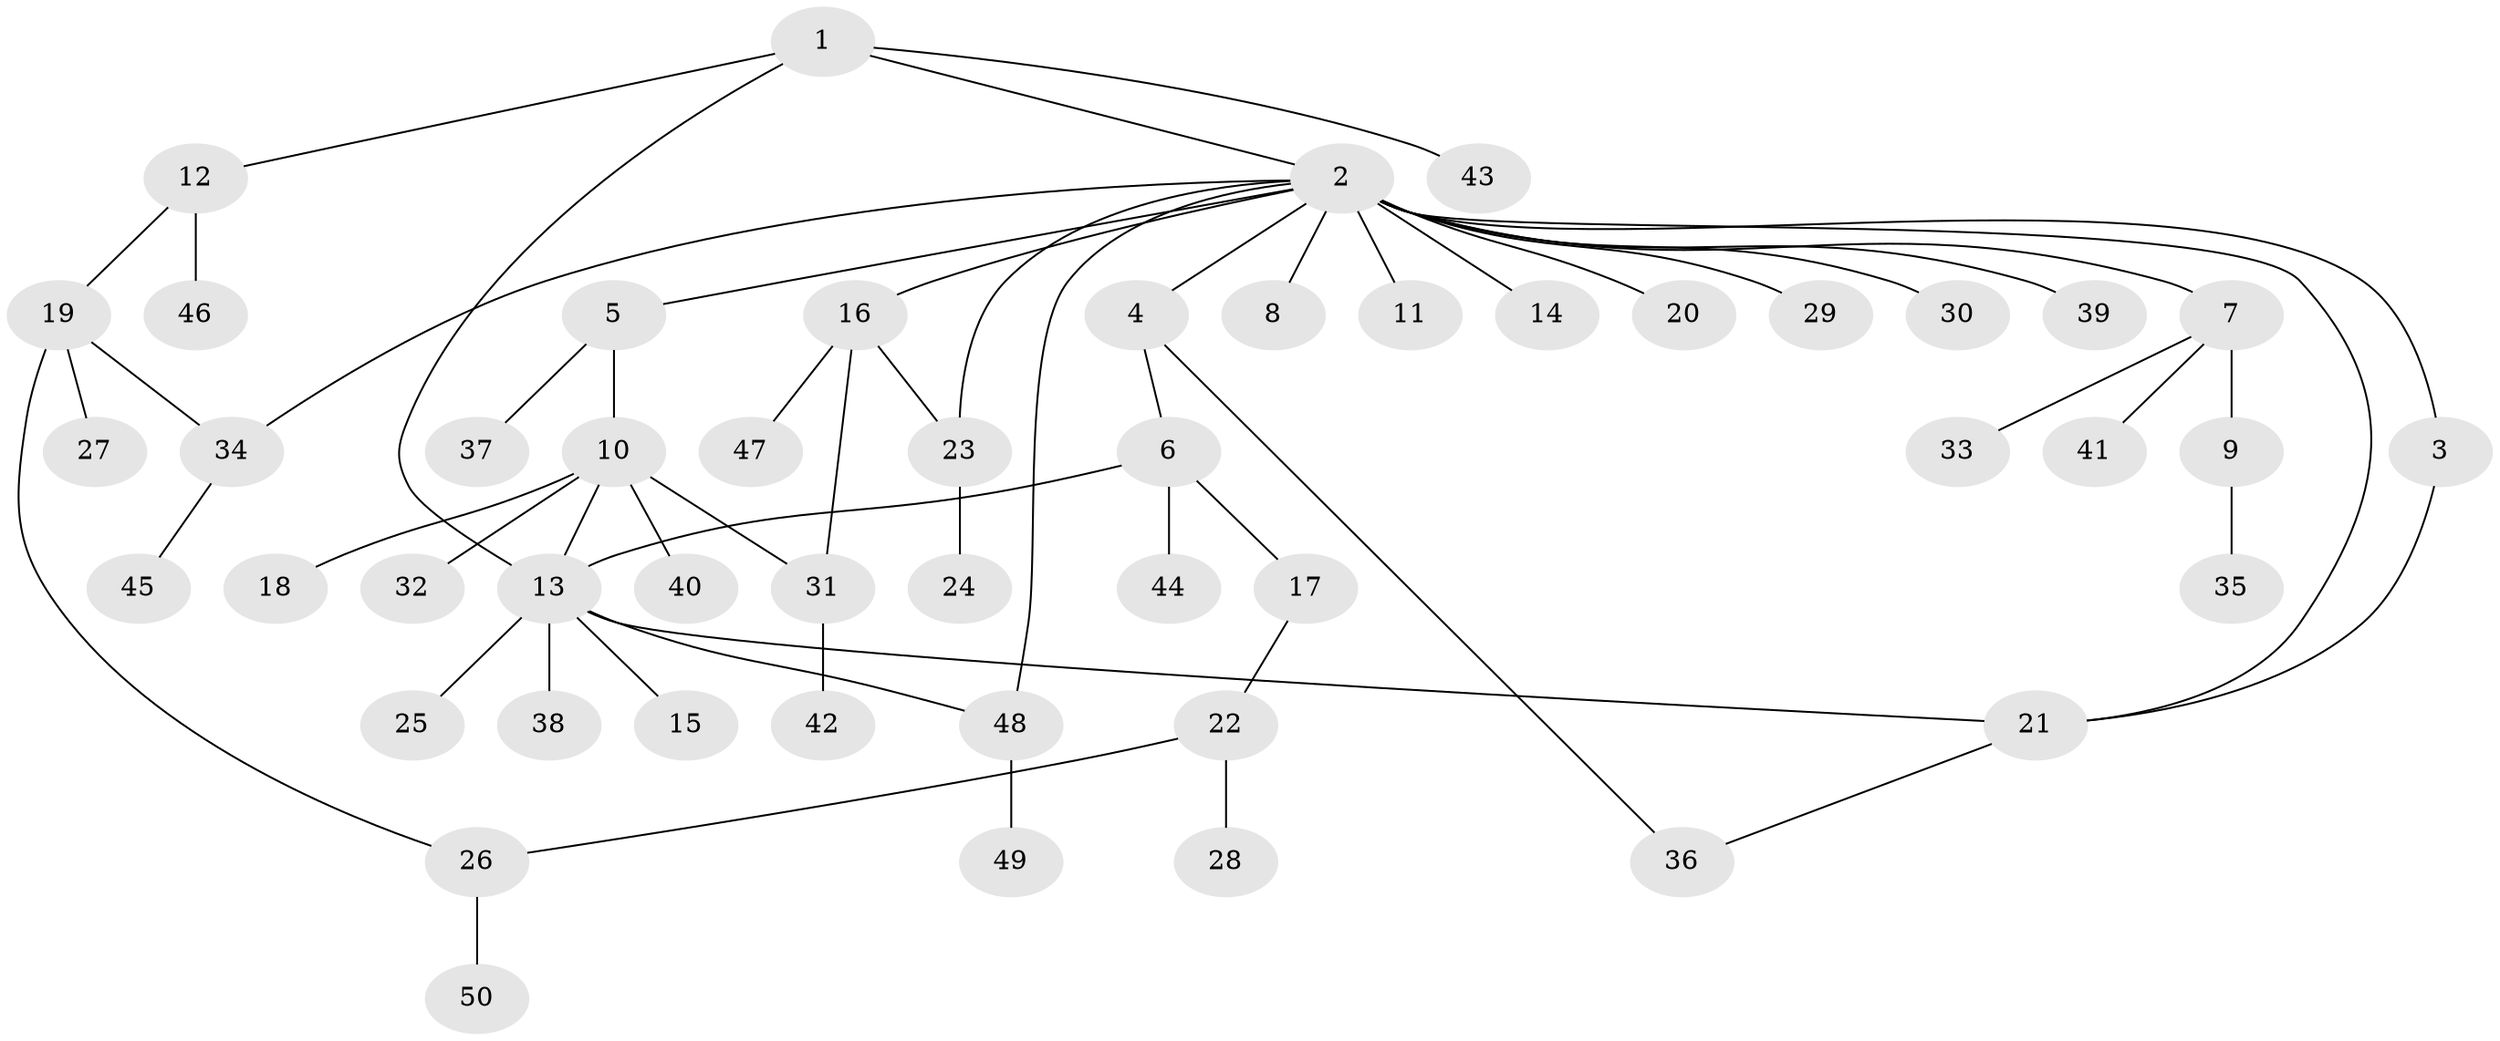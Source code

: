 // Generated by graph-tools (version 1.1) at 2025/49/03/09/25 03:49:46]
// undirected, 50 vertices, 59 edges
graph export_dot {
graph [start="1"]
  node [color=gray90,style=filled];
  1;
  2;
  3;
  4;
  5;
  6;
  7;
  8;
  9;
  10;
  11;
  12;
  13;
  14;
  15;
  16;
  17;
  18;
  19;
  20;
  21;
  22;
  23;
  24;
  25;
  26;
  27;
  28;
  29;
  30;
  31;
  32;
  33;
  34;
  35;
  36;
  37;
  38;
  39;
  40;
  41;
  42;
  43;
  44;
  45;
  46;
  47;
  48;
  49;
  50;
  1 -- 2;
  1 -- 12;
  1 -- 13;
  1 -- 43;
  2 -- 3;
  2 -- 4;
  2 -- 5;
  2 -- 7;
  2 -- 8;
  2 -- 11;
  2 -- 14;
  2 -- 16;
  2 -- 20;
  2 -- 21;
  2 -- 23;
  2 -- 29;
  2 -- 30;
  2 -- 34;
  2 -- 39;
  2 -- 48;
  3 -- 21;
  4 -- 6;
  4 -- 36;
  5 -- 10;
  5 -- 37;
  6 -- 13;
  6 -- 17;
  6 -- 44;
  7 -- 9;
  7 -- 33;
  7 -- 41;
  9 -- 35;
  10 -- 13;
  10 -- 18;
  10 -- 31;
  10 -- 32;
  10 -- 40;
  12 -- 19;
  12 -- 46;
  13 -- 15;
  13 -- 21;
  13 -- 25;
  13 -- 38;
  13 -- 48;
  16 -- 23;
  16 -- 31;
  16 -- 47;
  17 -- 22;
  19 -- 26;
  19 -- 27;
  19 -- 34;
  21 -- 36;
  22 -- 26;
  22 -- 28;
  23 -- 24;
  26 -- 50;
  31 -- 42;
  34 -- 45;
  48 -- 49;
}
